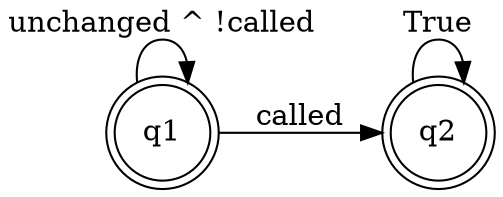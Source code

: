 digraph finite_state_machine {
	rankdir=LR;
	node [shape = doublecircle]; q1 q2;
	q1 -> q1 [ label = "unchanged ^ !called" ];
	q1 -> q2 [ label = "called" ];
	q2 -> q2 [ label = "True" ];
}

